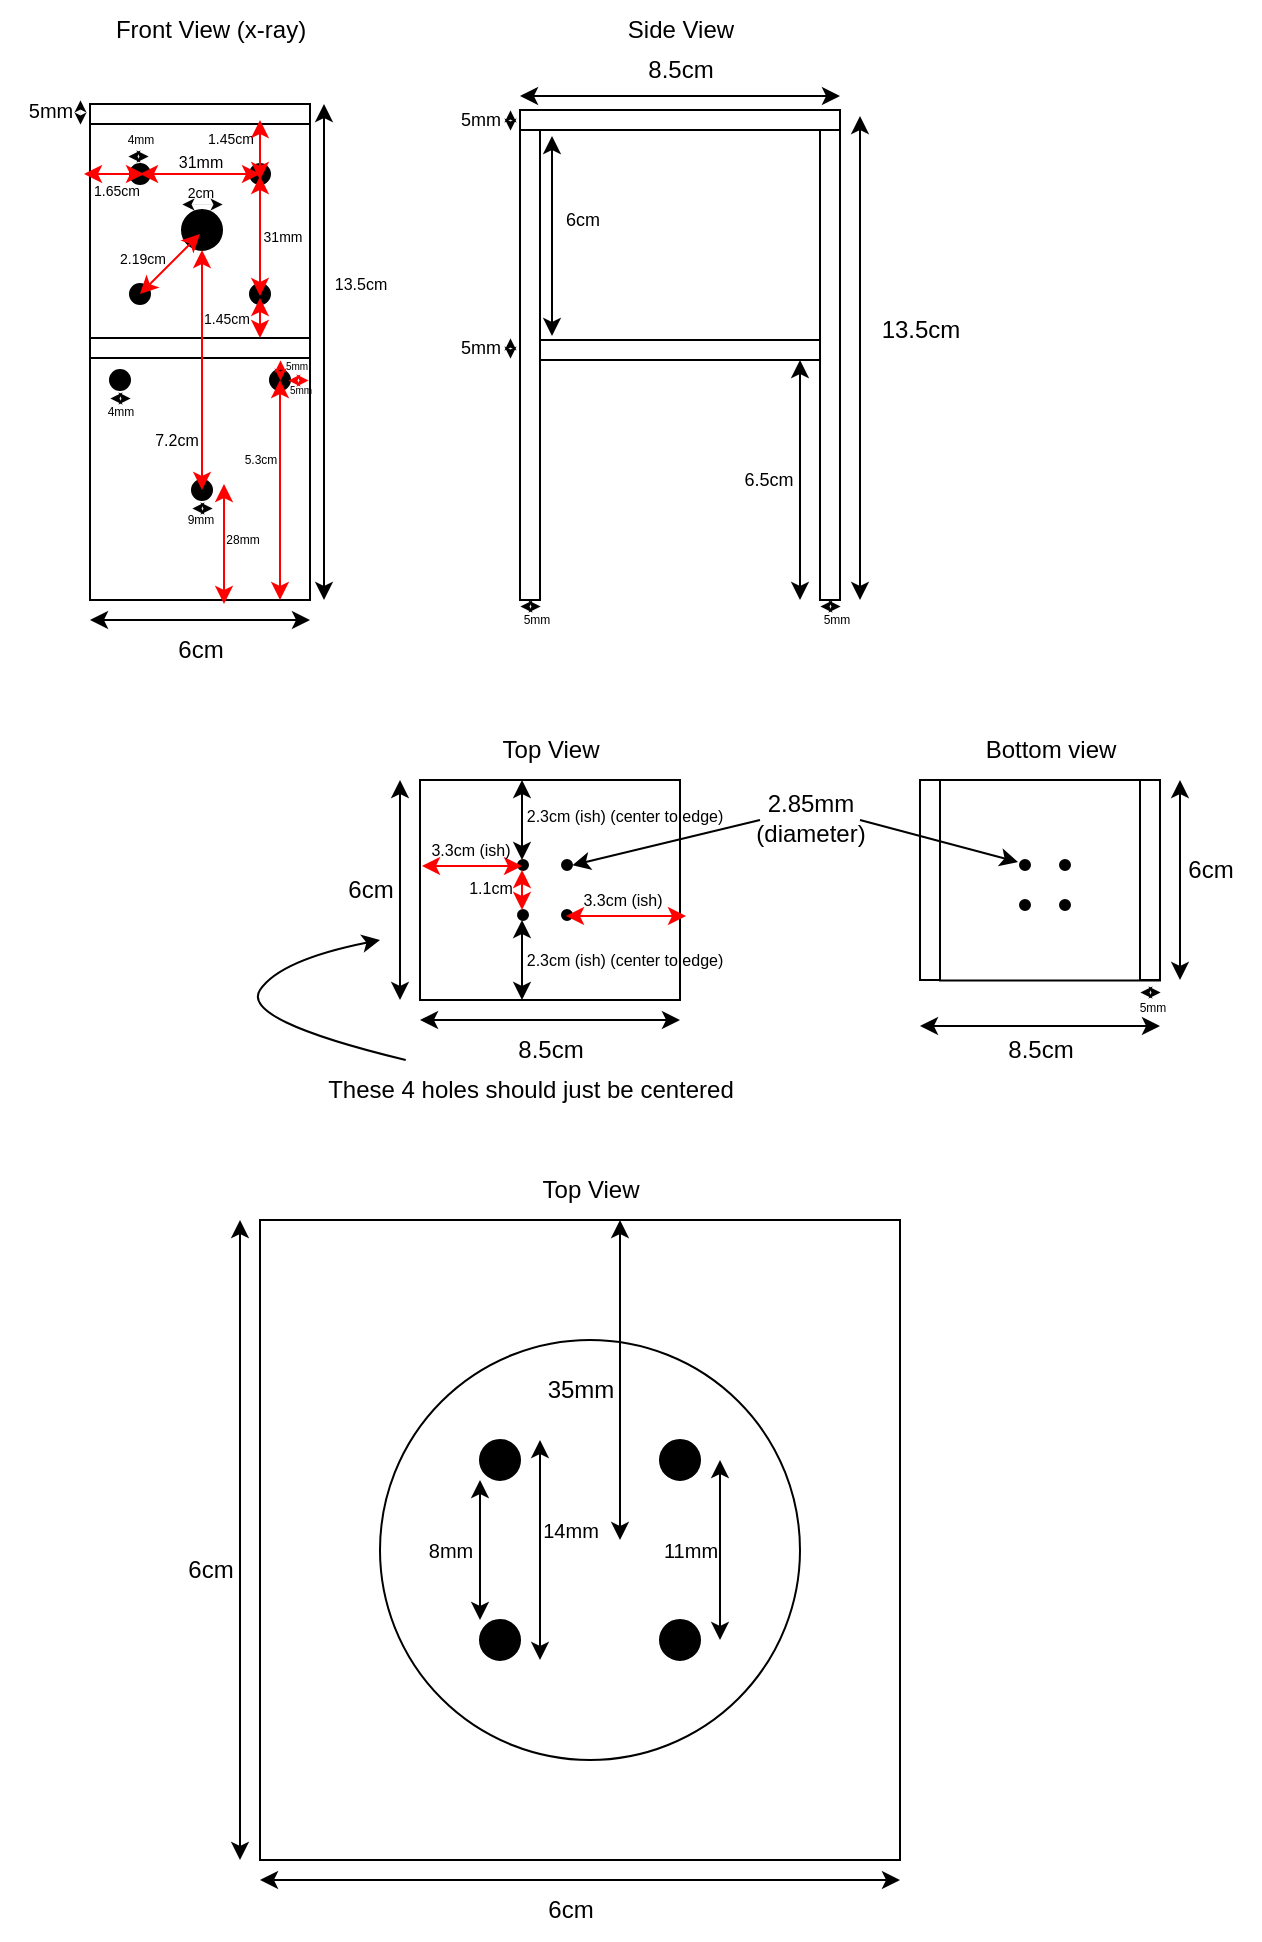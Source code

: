 <mxfile version="21.7.4" type="device">
  <diagram name="Page-1" id="BsBtJZdpCbDv1z-KSwcp">
    <mxGraphModel dx="568" dy="314" grid="1" gridSize="10" guides="0" tooltips="1" connect="0" arrows="1" fold="1" page="1" pageScale="1" pageWidth="850" pageHeight="1100" math="0" shadow="0">
      <root>
        <mxCell id="0" />
        <mxCell id="1" parent="0" />
        <mxCell id="kdKn8kybxeGl5Rz80cqv-15" value="" style="rounded=0;whiteSpace=wrap;html=1;" parent="1" vertex="1">
          <mxGeometry x="150" y="640" width="320" height="320" as="geometry" />
        </mxCell>
        <mxCell id="kdKn8kybxeGl5Rz80cqv-3" value="" style="ellipse;whiteSpace=wrap;html=1;aspect=fixed;fillColor=none;" parent="1" vertex="1">
          <mxGeometry x="210" y="700" width="210" height="210" as="geometry" />
        </mxCell>
        <mxCell id="PWxH9HgvDrEOuIeiDxhd-13" value="" style="rounded=0;whiteSpace=wrap;html=1;fillColor=none;" parent="1" vertex="1">
          <mxGeometry x="230" y="420" width="130" height="110" as="geometry" />
        </mxCell>
        <mxCell id="PWxH9HgvDrEOuIeiDxhd-4" value="" style="rounded=0;whiteSpace=wrap;html=1;" parent="1" vertex="1">
          <mxGeometry x="430" y="85" width="10" height="245" as="geometry" />
        </mxCell>
        <mxCell id="PWxH9HgvDrEOuIeiDxhd-5" value="" style="rounded=0;whiteSpace=wrap;html=1;" parent="1" vertex="1">
          <mxGeometry x="280" y="85" width="160" height="10" as="geometry" />
        </mxCell>
        <mxCell id="PWxH9HgvDrEOuIeiDxhd-9" value="" style="rounded=0;whiteSpace=wrap;html=1;rotation=0;" parent="1" vertex="1">
          <mxGeometry x="490" y="420" width="110" height="100.25" as="geometry" />
        </mxCell>
        <mxCell id="PWxH9HgvDrEOuIeiDxhd-10" value="" style="rounded=0;whiteSpace=wrap;html=1;" parent="1" vertex="1">
          <mxGeometry x="590" y="420" width="10" height="100" as="geometry" />
        </mxCell>
        <mxCell id="PWxH9HgvDrEOuIeiDxhd-12" value="5mm" style="text;html=1;align=center;verticalAlign=middle;resizable=0;points=[];autosize=1;strokeColor=none;fillColor=none;fontSize=6;" parent="1" vertex="1">
          <mxGeometry x="418" y="330" width="40" height="20" as="geometry" />
        </mxCell>
        <mxCell id="PWxH9HgvDrEOuIeiDxhd-34" value="" style="ellipse;whiteSpace=wrap;html=1;aspect=fixed;fillColor=#000000;" parent="1" vertex="1">
          <mxGeometry x="279" y="460" width="5" height="5" as="geometry" />
        </mxCell>
        <mxCell id="PWxH9HgvDrEOuIeiDxhd-35" value="" style="ellipse;whiteSpace=wrap;html=1;aspect=fixed;fillColor=#000000;" parent="1" vertex="1">
          <mxGeometry x="301" y="460" width="5" height="5" as="geometry" />
        </mxCell>
        <mxCell id="PWxH9HgvDrEOuIeiDxhd-36" value="" style="ellipse;whiteSpace=wrap;html=1;aspect=fixed;fillColor=#000000;" parent="1" vertex="1">
          <mxGeometry x="301" y="485" width="5" height="5" as="geometry" />
        </mxCell>
        <mxCell id="PWxH9HgvDrEOuIeiDxhd-37" value="" style="ellipse;whiteSpace=wrap;html=1;aspect=fixed;fillColor=#000000;" parent="1" vertex="1">
          <mxGeometry x="279" y="485" width="5" height="5" as="geometry" />
        </mxCell>
        <mxCell id="PWxH9HgvDrEOuIeiDxhd-44" value="" style="endArrow=classic;html=1;rounded=0;entryX=1.038;entryY=0.524;entryDx=0;entryDy=0;entryPerimeter=0;" parent="1" target="PWxH9HgvDrEOuIeiDxhd-35" edge="1">
          <mxGeometry width="50" height="50" relative="1" as="geometry">
            <mxPoint x="400" y="440" as="sourcePoint" />
            <mxPoint x="430" y="360" as="targetPoint" />
          </mxGeometry>
        </mxCell>
        <mxCell id="PWxH9HgvDrEOuIeiDxhd-45" value="2.85mm&lt;br&gt;(diameter)" style="text;html=1;align=center;verticalAlign=middle;resizable=0;points=[];autosize=1;strokeColor=none;fillColor=none;" parent="1" vertex="1">
          <mxGeometry x="385" y="419" width="80" height="40" as="geometry" />
        </mxCell>
        <mxCell id="PWxH9HgvDrEOuIeiDxhd-46" value="" style="endArrow=classic;startArrow=classic;html=1;rounded=0;" parent="1" edge="1">
          <mxGeometry width="50" height="50" relative="1" as="geometry">
            <mxPoint x="440" y="78" as="sourcePoint" />
            <mxPoint x="280" y="78" as="targetPoint" />
          </mxGeometry>
        </mxCell>
        <mxCell id="PWxH9HgvDrEOuIeiDxhd-47" value="8.5cm" style="text;html=1;align=center;verticalAlign=middle;resizable=0;points=[];autosize=1;strokeColor=none;fillColor=none;" parent="1" vertex="1">
          <mxGeometry x="330" y="50" width="60" height="30" as="geometry" />
        </mxCell>
        <mxCell id="PWxH9HgvDrEOuIeiDxhd-50" value="" style="endArrow=classic;startArrow=classic;html=1;rounded=0;" parent="1" edge="1">
          <mxGeometry width="50" height="50" relative="1" as="geometry">
            <mxPoint x="330" y="800" as="sourcePoint" />
            <mxPoint x="330" y="640" as="targetPoint" />
          </mxGeometry>
        </mxCell>
        <mxCell id="PWxH9HgvDrEOuIeiDxhd-54" value="" style="ellipse;whiteSpace=wrap;html=1;aspect=fixed;fillColor=#000000;" parent="1" vertex="1">
          <mxGeometry x="550" y="460" width="5" height="5" as="geometry" />
        </mxCell>
        <mxCell id="PWxH9HgvDrEOuIeiDxhd-55" value="" style="ellipse;whiteSpace=wrap;html=1;aspect=fixed;fillColor=#000000;" parent="1" vertex="1">
          <mxGeometry x="530" y="480" width="5" height="5" as="geometry" />
        </mxCell>
        <mxCell id="PWxH9HgvDrEOuIeiDxhd-56" value="" style="ellipse;whiteSpace=wrap;html=1;aspect=fixed;fillColor=#000000;" parent="1" vertex="1">
          <mxGeometry x="530" y="460" width="5" height="5" as="geometry" />
        </mxCell>
        <mxCell id="PWxH9HgvDrEOuIeiDxhd-57" value="" style="ellipse;whiteSpace=wrap;html=1;aspect=fixed;fillColor=#000000;" parent="1" vertex="1">
          <mxGeometry x="550" y="480" width="5" height="5" as="geometry" />
        </mxCell>
        <mxCell id="PWxH9HgvDrEOuIeiDxhd-59" value="Side View" style="text;html=1;align=center;verticalAlign=middle;resizable=0;points=[];autosize=1;strokeColor=none;fillColor=none;" parent="1" vertex="1">
          <mxGeometry x="320" y="30" width="80" height="30" as="geometry" />
        </mxCell>
        <mxCell id="PWxH9HgvDrEOuIeiDxhd-60" value="Top View" style="text;html=1;align=center;verticalAlign=middle;resizable=0;points=[];autosize=1;strokeColor=none;fillColor=none;" parent="1" vertex="1">
          <mxGeometry x="260" y="390" width="70" height="30" as="geometry" />
        </mxCell>
        <mxCell id="PWxH9HgvDrEOuIeiDxhd-61" value="Bottom view" style="text;html=1;align=center;verticalAlign=middle;resizable=0;points=[];autosize=1;strokeColor=none;fillColor=none;" parent="1" vertex="1">
          <mxGeometry x="500" y="390" width="90" height="30" as="geometry" />
        </mxCell>
        <mxCell id="k1mLw7IAGcoa_0EAjVNv-1" value="" style="endArrow=classic;startArrow=classic;html=1;rounded=0;" parent="1" edge="1">
          <mxGeometry width="50" height="50" relative="1" as="geometry">
            <mxPoint x="360" y="540" as="sourcePoint" />
            <mxPoint x="230" y="540" as="targetPoint" />
          </mxGeometry>
        </mxCell>
        <mxCell id="k1mLw7IAGcoa_0EAjVNv-2" value="8.5cm" style="text;html=1;align=center;verticalAlign=middle;resizable=0;points=[];autosize=1;strokeColor=none;fillColor=none;" parent="1" vertex="1">
          <mxGeometry x="265" y="540" width="60" height="30" as="geometry" />
        </mxCell>
        <mxCell id="k1mLw7IAGcoa_0EAjVNv-3" value="" style="endArrow=classic;startArrow=classic;html=1;rounded=0;" parent="1" edge="1">
          <mxGeometry width="50" height="50" relative="1" as="geometry">
            <mxPoint x="220" y="530" as="sourcePoint" />
            <mxPoint x="220" y="420" as="targetPoint" />
          </mxGeometry>
        </mxCell>
        <mxCell id="k1mLw7IAGcoa_0EAjVNv-4" value="6cm" style="text;html=1;align=center;verticalAlign=middle;resizable=0;points=[];autosize=1;strokeColor=none;fillColor=none;" parent="1" vertex="1">
          <mxGeometry x="180" y="460" width="50" height="30" as="geometry" />
        </mxCell>
        <mxCell id="k1mLw7IAGcoa_0EAjVNv-6" value="" style="endArrow=classic;startArrow=classic;html=1;rounded=0;" parent="1" edge="1">
          <mxGeometry width="50" height="50" relative="1" as="geometry">
            <mxPoint x="450" y="330" as="sourcePoint" />
            <mxPoint x="450" y="88" as="targetPoint" />
          </mxGeometry>
        </mxCell>
        <mxCell id="k1mLw7IAGcoa_0EAjVNv-7" value="13.5cm" style="text;html=1;align=center;verticalAlign=middle;resizable=0;points=[];autosize=1;strokeColor=none;fillColor=none;" parent="1" vertex="1">
          <mxGeometry x="450" y="180" width="60" height="30" as="geometry" />
        </mxCell>
        <mxCell id="k1mLw7IAGcoa_0EAjVNv-8" value="" style="endArrow=classic;startArrow=classic;html=1;rounded=0;" parent="1" edge="1">
          <mxGeometry width="50" height="50" relative="1" as="geometry">
            <mxPoint x="600" y="543" as="sourcePoint" />
            <mxPoint x="480" y="543" as="targetPoint" />
          </mxGeometry>
        </mxCell>
        <mxCell id="k1mLw7IAGcoa_0EAjVNv-9" value="8.5cm" style="text;html=1;align=center;verticalAlign=middle;resizable=0;points=[];autosize=1;strokeColor=none;fillColor=none;" parent="1" vertex="1">
          <mxGeometry x="510" y="540" width="60" height="30" as="geometry" />
        </mxCell>
        <mxCell id="k1mLw7IAGcoa_0EAjVNv-10" value="5mm" style="text;html=1;align=center;verticalAlign=middle;resizable=0;points=[];autosize=1;strokeColor=none;fillColor=none;fontSize=6;" parent="1" vertex="1">
          <mxGeometry x="576" y="524" width="40" height="20" as="geometry" />
        </mxCell>
        <mxCell id="k1mLw7IAGcoa_0EAjVNv-11" value="" style="endArrow=classic;startArrow=classic;html=1;rounded=0;strokeWidth=0;" parent="1" edge="1">
          <mxGeometry width="50" height="50" relative="1" as="geometry">
            <mxPoint x="590" y="526" as="sourcePoint" />
            <mxPoint x="600" y="526" as="targetPoint" />
          </mxGeometry>
        </mxCell>
        <mxCell id="k1mLw7IAGcoa_0EAjVNv-12" value="" style="endArrow=classic;startArrow=classic;html=1;rounded=0;" parent="1" edge="1">
          <mxGeometry width="50" height="50" relative="1" as="geometry">
            <mxPoint x="610" y="520" as="sourcePoint" />
            <mxPoint x="610" y="420" as="targetPoint" />
          </mxGeometry>
        </mxCell>
        <mxCell id="k1mLw7IAGcoa_0EAjVNv-13" value="6cm" style="text;html=1;align=center;verticalAlign=middle;resizable=0;points=[];autosize=1;strokeColor=none;fillColor=none;" parent="1" vertex="1">
          <mxGeometry x="600" y="450" width="50" height="30" as="geometry" />
        </mxCell>
        <mxCell id="kdKn8kybxeGl5Rz80cqv-1" value="" style="endArrow=classic;startArrow=classic;html=1;rounded=0;strokeWidth=1;strokeColor=#FF0000;" parent="1" edge="1">
          <mxGeometry width="50" height="50" relative="1" as="geometry">
            <mxPoint x="281" y="485" as="sourcePoint" />
            <mxPoint x="281" y="465" as="targetPoint" />
          </mxGeometry>
        </mxCell>
        <mxCell id="kdKn8kybxeGl5Rz80cqv-2" value="14mm" style="text;html=1;align=center;verticalAlign=middle;resizable=0;points=[];autosize=1;strokeColor=none;fillColor=none;fontSize=10;" parent="1" vertex="1">
          <mxGeometry x="280" y="780" width="50" height="30" as="geometry" />
        </mxCell>
        <mxCell id="kdKn8kybxeGl5Rz80cqv-4" value="" style="ellipse;whiteSpace=wrap;html=1;aspect=fixed;fillColor=#000000;" parent="1" vertex="1">
          <mxGeometry x="260" y="750" width="20" height="20" as="geometry" />
        </mxCell>
        <mxCell id="kdKn8kybxeGl5Rz80cqv-5" value="" style="ellipse;whiteSpace=wrap;html=1;aspect=fixed;fillColor=#000000;" parent="1" vertex="1">
          <mxGeometry x="350" y="750" width="20" height="20" as="geometry" />
        </mxCell>
        <mxCell id="kdKn8kybxeGl5Rz80cqv-6" value="" style="ellipse;whiteSpace=wrap;html=1;aspect=fixed;fillColor=#000000;" parent="1" vertex="1">
          <mxGeometry x="260" y="840" width="20" height="20" as="geometry" />
        </mxCell>
        <mxCell id="kdKn8kybxeGl5Rz80cqv-7" value="" style="ellipse;whiteSpace=wrap;html=1;aspect=fixed;fillColor=#000000;" parent="1" vertex="1">
          <mxGeometry x="350" y="840" width="20" height="20" as="geometry" />
        </mxCell>
        <mxCell id="kdKn8kybxeGl5Rz80cqv-8" value="" style="endArrow=classic;startArrow=classic;html=1;rounded=0;" parent="1" edge="1">
          <mxGeometry width="50" height="50" relative="1" as="geometry">
            <mxPoint x="290" y="860" as="sourcePoint" />
            <mxPoint x="290" y="750" as="targetPoint" />
          </mxGeometry>
        </mxCell>
        <mxCell id="kdKn8kybxeGl5Rz80cqv-9" value="" style="endArrow=classic;startArrow=classic;html=1;rounded=0;" parent="1" edge="1">
          <mxGeometry width="50" height="50" relative="1" as="geometry">
            <mxPoint x="260" y="840" as="sourcePoint" />
            <mxPoint x="260" y="770" as="targetPoint" />
          </mxGeometry>
        </mxCell>
        <mxCell id="kdKn8kybxeGl5Rz80cqv-10" value="8mm" style="text;html=1;align=center;verticalAlign=middle;resizable=0;points=[];autosize=1;strokeColor=none;fillColor=none;fontSize=10;" parent="1" vertex="1">
          <mxGeometry x="220" y="790" width="50" height="30" as="geometry" />
        </mxCell>
        <mxCell id="kdKn8kybxeGl5Rz80cqv-11" value="" style="endArrow=classic;startArrow=classic;html=1;rounded=0;" parent="1" edge="1">
          <mxGeometry width="50" height="50" relative="1" as="geometry">
            <mxPoint x="380" y="850" as="sourcePoint" />
            <mxPoint x="380" y="760" as="targetPoint" />
          </mxGeometry>
        </mxCell>
        <mxCell id="kdKn8kybxeGl5Rz80cqv-12" value="11mm" style="text;html=1;align=center;verticalAlign=middle;resizable=0;points=[];autosize=1;strokeColor=none;fillColor=none;fontSize=10;" parent="1" vertex="1">
          <mxGeometry x="340" y="790" width="50" height="30" as="geometry" />
        </mxCell>
        <mxCell id="kdKn8kybxeGl5Rz80cqv-13" value="35mm" style="text;html=1;align=center;verticalAlign=middle;resizable=0;points=[];autosize=1;strokeColor=none;fillColor=none;" parent="1" vertex="1">
          <mxGeometry x="280" y="710" width="60" height="30" as="geometry" />
        </mxCell>
        <mxCell id="kdKn8kybxeGl5Rz80cqv-22" value="Top View" style="text;html=1;align=center;verticalAlign=middle;resizable=0;points=[];autosize=1;strokeColor=none;fillColor=none;" parent="1" vertex="1">
          <mxGeometry x="280" y="610" width="70" height="30" as="geometry" />
        </mxCell>
        <mxCell id="kdKn8kybxeGl5Rz80cqv-23" value="" style="endArrow=classic;startArrow=classic;html=1;rounded=0;" parent="1" edge="1">
          <mxGeometry width="50" height="50" relative="1" as="geometry">
            <mxPoint x="470" y="970" as="sourcePoint" />
            <mxPoint x="150" y="970" as="targetPoint" />
          </mxGeometry>
        </mxCell>
        <mxCell id="kdKn8kybxeGl5Rz80cqv-24" value="6cm" style="text;html=1;align=center;verticalAlign=middle;resizable=0;points=[];autosize=1;strokeColor=none;fillColor=none;" parent="1" vertex="1">
          <mxGeometry x="280" y="970" width="50" height="30" as="geometry" />
        </mxCell>
        <mxCell id="kdKn8kybxeGl5Rz80cqv-25" value="" style="endArrow=classic;startArrow=classic;html=1;rounded=0;" parent="1" edge="1">
          <mxGeometry width="50" height="50" relative="1" as="geometry">
            <mxPoint x="140" y="960" as="sourcePoint" />
            <mxPoint x="140" y="640" as="targetPoint" />
          </mxGeometry>
        </mxCell>
        <mxCell id="kdKn8kybxeGl5Rz80cqv-26" value="6cm" style="text;html=1;align=center;verticalAlign=middle;resizable=0;points=[];autosize=1;strokeColor=none;fillColor=none;" parent="1" vertex="1">
          <mxGeometry x="100" y="800" width="50" height="30" as="geometry" />
        </mxCell>
        <mxCell id="33aO2TNAjWirLoOw_Xwe-1" value="" style="rounded=0;whiteSpace=wrap;html=1;" parent="1" vertex="1">
          <mxGeometry x="65" y="82" width="110" height="248" as="geometry" />
        </mxCell>
        <mxCell id="33aO2TNAjWirLoOw_Xwe-2" value="" style="rounded=0;whiteSpace=wrap;html=1;" parent="1" vertex="1">
          <mxGeometry x="65" y="82" width="110" height="10" as="geometry" />
        </mxCell>
        <mxCell id="33aO2TNAjWirLoOw_Xwe-3" value="" style="ellipse;whiteSpace=wrap;html=1;aspect=fixed;fillColor=#000000;" parent="1" vertex="1">
          <mxGeometry x="85" y="112" width="10" height="10" as="geometry" />
        </mxCell>
        <mxCell id="33aO2TNAjWirLoOw_Xwe-4" value="" style="endArrow=classic;startArrow=classic;html=1;rounded=0;strokeColor=#000000;" parent="1" edge="1">
          <mxGeometry width="50" height="50" relative="1" as="geometry">
            <mxPoint x="182" y="330" as="sourcePoint" />
            <mxPoint x="182" y="82" as="targetPoint" />
          </mxGeometry>
        </mxCell>
        <mxCell id="33aO2TNAjWirLoOw_Xwe-6" value="" style="ellipse;whiteSpace=wrap;html=1;aspect=fixed;fillColor=#000000;" parent="1" vertex="1">
          <mxGeometry x="145" y="112" width="10" height="10" as="geometry" />
        </mxCell>
        <mxCell id="33aO2TNAjWirLoOw_Xwe-7" value="" style="ellipse;whiteSpace=wrap;html=1;aspect=fixed;fillColor=#000000;" parent="1" vertex="1">
          <mxGeometry x="145" y="172" width="10" height="10" as="geometry" />
        </mxCell>
        <mxCell id="33aO2TNAjWirLoOw_Xwe-12" value="4mm" style="text;html=1;align=center;verticalAlign=middle;resizable=0;points=[];autosize=1;strokeColor=none;fillColor=none;fontSize=6;" parent="1" vertex="1">
          <mxGeometry x="70" y="90" width="40" height="20" as="geometry" />
        </mxCell>
        <mxCell id="33aO2TNAjWirLoOw_Xwe-8" value="" style="ellipse;whiteSpace=wrap;html=1;aspect=fixed;fillColor=#000000;" parent="1" vertex="1">
          <mxGeometry x="85" y="172" width="10" height="10" as="geometry" />
        </mxCell>
        <mxCell id="33aO2TNAjWirLoOw_Xwe-9" value="" style="endArrow=classic;startArrow=classic;html=1;rounded=0;strokeColor=#FF0000;" parent="1" edge="1">
          <mxGeometry width="50" height="50" relative="1" as="geometry">
            <mxPoint x="150" y="178" as="sourcePoint" />
            <mxPoint x="150" y="118" as="targetPoint" />
          </mxGeometry>
        </mxCell>
        <mxCell id="33aO2TNAjWirLoOw_Xwe-10" value="&lt;font style=&quot;font-size: 7px;&quot;&gt;31mm&lt;/font&gt;" style="text;html=1;align=center;verticalAlign=middle;resizable=0;points=[];autosize=1;strokeColor=none;fillColor=none;fontSize=10;" parent="1" vertex="1">
          <mxGeometry x="141" y="132" width="40" height="30" as="geometry" />
        </mxCell>
        <mxCell id="33aO2TNAjWirLoOw_Xwe-11" value="" style="endArrow=classic;startArrow=classic;html=1;rounded=0;strokeWidth=0;" parent="1" edge="1">
          <mxGeometry width="50" height="50" relative="1" as="geometry">
            <mxPoint x="84" y="108" as="sourcePoint" />
            <mxPoint x="94" y="108" as="targetPoint" />
          </mxGeometry>
        </mxCell>
        <mxCell id="33aO2TNAjWirLoOw_Xwe-13" value="" style="endArrow=classic;startArrow=classic;html=1;rounded=0;strokeColor=#FF0000;" parent="1" edge="1">
          <mxGeometry width="50" height="50" relative="1" as="geometry">
            <mxPoint x="62" y="117" as="sourcePoint" />
            <mxPoint x="92" y="117" as="targetPoint" />
          </mxGeometry>
        </mxCell>
        <mxCell id="33aO2TNAjWirLoOw_Xwe-14" value="1.65cm" style="text;html=1;align=center;verticalAlign=middle;resizable=0;points=[];autosize=1;strokeColor=none;fillColor=none;fontSize=7;" parent="1" vertex="1">
          <mxGeometry x="53" y="116" width="50" height="20" as="geometry" />
        </mxCell>
        <mxCell id="33aO2TNAjWirLoOw_Xwe-15" value="" style="endArrow=classic;startArrow=classic;html=1;rounded=0;" parent="1" edge="1">
          <mxGeometry width="50" height="50" relative="1" as="geometry">
            <mxPoint x="175" y="340" as="sourcePoint" />
            <mxPoint x="65" y="340" as="targetPoint" />
          </mxGeometry>
        </mxCell>
        <mxCell id="33aO2TNAjWirLoOw_Xwe-16" value="6cm" style="text;html=1;align=center;verticalAlign=middle;resizable=0;points=[];autosize=1;strokeColor=none;fillColor=none;" parent="1" vertex="1">
          <mxGeometry x="95" y="340" width="50" height="30" as="geometry" />
        </mxCell>
        <mxCell id="33aO2TNAjWirLoOw_Xwe-17" value="Front View (x-ray)" style="text;html=1;align=center;verticalAlign=middle;resizable=0;points=[];autosize=1;strokeColor=none;fillColor=none;" parent="1" vertex="1">
          <mxGeometry x="65" y="30" width="120" height="30" as="geometry" />
        </mxCell>
        <mxCell id="33aO2TNAjWirLoOw_Xwe-18" value="" style="ellipse;whiteSpace=wrap;html=1;aspect=fixed;fillColor=#000000;" parent="1" vertex="1">
          <mxGeometry x="111" y="135" width="20" height="20" as="geometry" />
        </mxCell>
        <mxCell id="33aO2TNAjWirLoOw_Xwe-19" value="2cm" style="text;html=1;align=center;verticalAlign=middle;resizable=0;points=[];autosize=1;strokeColor=none;fillColor=none;fontSize=7;" parent="1" vertex="1">
          <mxGeometry x="100" y="117" width="40" height="20" as="geometry" />
        </mxCell>
        <mxCell id="33aO2TNAjWirLoOw_Xwe-20" value="" style="endArrow=classic;startArrow=classic;html=1;rounded=0;strokeWidth=0;" parent="1" edge="1">
          <mxGeometry width="50" height="50" relative="1" as="geometry">
            <mxPoint x="111" y="132" as="sourcePoint" />
            <mxPoint x="131" y="132" as="targetPoint" />
          </mxGeometry>
        </mxCell>
        <mxCell id="33aO2TNAjWirLoOw_Xwe-22" value="2.19cm" style="text;html=1;align=center;verticalAlign=middle;resizable=0;points=[];autosize=1;strokeColor=none;fillColor=none;fontSize=7;" parent="1" vertex="1">
          <mxGeometry x="66" y="150" width="50" height="20" as="geometry" />
        </mxCell>
        <mxCell id="33aO2TNAjWirLoOw_Xwe-21" value="" style="endArrow=classic;startArrow=classic;html=1;rounded=0;strokeColor=#FF0000;" parent="1" edge="1">
          <mxGeometry width="50" height="50" relative="1" as="geometry">
            <mxPoint x="90" y="177" as="sourcePoint" />
            <mxPoint x="120" y="147" as="targetPoint" />
          </mxGeometry>
        </mxCell>
        <mxCell id="33aO2TNAjWirLoOw_Xwe-23" value="" style="endArrow=classic;startArrow=classic;html=1;rounded=0;strokeWidth=0;" parent="1" edge="1">
          <mxGeometry width="50" height="50" relative="1" as="geometry">
            <mxPoint x="60" y="80" as="sourcePoint" />
            <mxPoint x="60" y="92" as="targetPoint" />
          </mxGeometry>
        </mxCell>
        <mxCell id="33aO2TNAjWirLoOw_Xwe-30" value="&lt;span style=&quot;font-size: 7px; font-weight: normal;&quot;&gt;1.45cm&lt;/span&gt;" style="text;html=1;align=center;verticalAlign=middle;resizable=0;points=[];autosize=1;strokeColor=none;fillColor=none;fontSize=7;fontStyle=1;fontColor=#000000;" parent="1" vertex="1">
          <mxGeometry x="110" y="90" width="50" height="20" as="geometry" />
        </mxCell>
        <mxCell id="33aO2TNAjWirLoOw_Xwe-24" value="&lt;font style=&quot;font-size: 10px;&quot;&gt;5mm&lt;/font&gt;" style="text;html=1;align=center;verticalAlign=middle;resizable=0;points=[];autosize=1;strokeColor=none;fillColor=none;" parent="1" vertex="1">
          <mxGeometry x="20" y="70" width="50" height="30" as="geometry" />
        </mxCell>
        <mxCell id="33aO2TNAjWirLoOw_Xwe-25" value="" style="endArrow=classic;startArrow=classic;html=1;rounded=0;strokeColor=#ff0000;" parent="1" edge="1">
          <mxGeometry width="50" height="50" relative="1" as="geometry">
            <mxPoint x="150" y="117" as="sourcePoint" />
            <mxPoint x="90" y="117" as="targetPoint" />
          </mxGeometry>
        </mxCell>
        <mxCell id="33aO2TNAjWirLoOw_Xwe-26" value="&lt;font style=&quot;font-size: 8px;&quot;&gt;31mm&lt;/font&gt;" style="text;html=1;align=center;verticalAlign=middle;resizable=0;points=[];autosize=1;strokeColor=none;fillColor=none;fontSize=10;" parent="1" vertex="1">
          <mxGeometry x="95" y="95" width="50" height="30" as="geometry" />
        </mxCell>
        <mxCell id="33aO2TNAjWirLoOw_Xwe-29" value="" style="endArrow=classic;startArrow=classic;html=1;rounded=0;strokeColor=#FF0000;" parent="1" edge="1">
          <mxGeometry width="50" height="50" relative="1" as="geometry">
            <mxPoint x="150" y="120" as="sourcePoint" />
            <mxPoint x="150" y="90" as="targetPoint" />
          </mxGeometry>
        </mxCell>
        <mxCell id="33aO2TNAjWirLoOw_Xwe-31" value="" style="ellipse;whiteSpace=wrap;html=1;aspect=fixed;fillColor=#000000;" parent="1" vertex="1">
          <mxGeometry x="116" y="270" width="10" height="10" as="geometry" />
        </mxCell>
        <mxCell id="33aO2TNAjWirLoOw_Xwe-38" value="9mm" style="text;html=1;align=center;verticalAlign=middle;resizable=0;points=[];autosize=1;strokeColor=none;fillColor=none;fontSize=6;fontColor=#000000;" parent="1" vertex="1">
          <mxGeometry x="100" y="280" width="40" height="20" as="geometry" />
        </mxCell>
        <mxCell id="33aO2TNAjWirLoOw_Xwe-33" value="&lt;font style=&quot;font-size: 8px;&quot;&gt;7.2cm&lt;/font&gt;" style="text;html=1;align=center;verticalAlign=middle;resizable=0;points=[];autosize=1;strokeColor=none;fillColor=none;fontSize=8;fontColor=#000000;" parent="1" vertex="1">
          <mxGeometry x="83" y="240" width="50" height="20" as="geometry" />
        </mxCell>
        <mxCell id="33aO2TNAjWirLoOw_Xwe-36" value="" style="endArrow=classic;startArrow=classic;html=1;rounded=0;strokeWidth=0;strokeColor=#000000;" parent="1" edge="1">
          <mxGeometry width="50" height="50" relative="1" as="geometry">
            <mxPoint x="116" y="284" as="sourcePoint" />
            <mxPoint x="126" y="284" as="targetPoint" />
          </mxGeometry>
        </mxCell>
        <mxCell id="33aO2TNAjWirLoOw_Xwe-39" value="" style="endArrow=classic;startArrow=classic;html=1;rounded=0;fontColor=#FF0000;strokeColor=#FF0000;" parent="1" edge="1">
          <mxGeometry width="50" height="50" relative="1" as="geometry">
            <mxPoint x="132" y="332" as="sourcePoint" />
            <mxPoint x="132" y="272" as="targetPoint" />
          </mxGeometry>
        </mxCell>
        <mxCell id="33aO2TNAjWirLoOw_Xwe-41" value="13.5cm" style="text;html=1;align=center;verticalAlign=middle;resizable=0;points=[];autosize=1;strokeColor=none;fillColor=none;fontSize=8;fontColor=#000000;" parent="1" vertex="1">
          <mxGeometry x="175" y="162" width="50" height="20" as="geometry" />
        </mxCell>
        <mxCell id="33aO2TNAjWirLoOw_Xwe-42" value="" style="endArrow=classic;startArrow=classic;html=1;rounded=0;strokeWidth=0;" parent="1" edge="1">
          <mxGeometry width="50" height="50" relative="1" as="geometry">
            <mxPoint x="430" y="333" as="sourcePoint" />
            <mxPoint x="440" y="333" as="targetPoint" />
          </mxGeometry>
        </mxCell>
        <mxCell id="33aO2TNAjWirLoOw_Xwe-44" value="5mm" style="text;html=1;align=center;verticalAlign=middle;resizable=0;points=[];autosize=1;strokeColor=none;fillColor=none;fontSize=9;" parent="1" vertex="1">
          <mxGeometry x="240" y="80" width="40" height="20" as="geometry" />
        </mxCell>
        <mxCell id="33aO2TNAjWirLoOw_Xwe-45" value="" style="endArrow=classic;startArrow=classic;html=1;rounded=0;strokeWidth=0;" parent="1" edge="1">
          <mxGeometry width="50" height="50" relative="1" as="geometry">
            <mxPoint x="275" y="85" as="sourcePoint" />
            <mxPoint x="275" y="95" as="targetPoint" />
          </mxGeometry>
        </mxCell>
        <mxCell id="zkEsj8cqpVbnqTSa8mRh-2" value="&lt;font style=&quot;font-size: 8px;&quot;&gt;1.1cm&lt;/font&gt;" style="text;html=1;align=center;verticalAlign=middle;resizable=0;points=[];autosize=1;strokeColor=none;fillColor=none;fontSize=8;" parent="1" vertex="1">
          <mxGeometry x="240" y="464" width="50" height="20" as="geometry" />
        </mxCell>
        <mxCell id="zkEsj8cqpVbnqTSa8mRh-28" value="" style="ellipse;whiteSpace=wrap;html=1;aspect=fixed;fillColor=#000000;" parent="1" vertex="1">
          <mxGeometry x="75" y="215" width="10" height="10" as="geometry" />
        </mxCell>
        <mxCell id="zkEsj8cqpVbnqTSa8mRh-30" value="" style="ellipse;whiteSpace=wrap;html=1;aspect=fixed;fillColor=#000000;" parent="1" vertex="1">
          <mxGeometry x="155" y="215" width="10" height="10" as="geometry" />
        </mxCell>
        <mxCell id="CTtEb93CEVFN5f37nLq_-1" value="" style="rounded=0;whiteSpace=wrap;html=1;" parent="1" vertex="1">
          <mxGeometry x="280" y="95" width="10" height="235" as="geometry" />
        </mxCell>
        <mxCell id="CTtEb93CEVFN5f37nLq_-2" value="5mm" style="text;html=1;align=center;verticalAlign=middle;resizable=0;points=[];autosize=1;strokeColor=none;fillColor=none;fontSize=6;" parent="1" vertex="1">
          <mxGeometry x="268" y="330" width="40" height="20" as="geometry" />
        </mxCell>
        <mxCell id="CTtEb93CEVFN5f37nLq_-3" value="" style="endArrow=classic;startArrow=classic;html=1;rounded=0;strokeWidth=0;" parent="1" edge="1">
          <mxGeometry width="50" height="50" relative="1" as="geometry">
            <mxPoint x="280" y="333" as="sourcePoint" />
            <mxPoint x="290" y="333" as="targetPoint" />
          </mxGeometry>
        </mxCell>
        <mxCell id="CTtEb93CEVFN5f37nLq_-4" value="" style="rounded=0;whiteSpace=wrap;html=1;" parent="1" vertex="1">
          <mxGeometry x="290" y="200" width="140" height="10" as="geometry" />
        </mxCell>
        <mxCell id="CTtEb93CEVFN5f37nLq_-5" value="" style="endArrow=classic;startArrow=classic;html=1;rounded=0;" parent="1" edge="1">
          <mxGeometry width="50" height="50" relative="1" as="geometry">
            <mxPoint x="296" y="198" as="sourcePoint" />
            <mxPoint x="296" y="98" as="targetPoint" />
          </mxGeometry>
        </mxCell>
        <mxCell id="CTtEb93CEVFN5f37nLq_-6" value="6cm" style="text;html=1;align=center;verticalAlign=middle;resizable=0;points=[];autosize=1;strokeColor=none;fillColor=none;fontSize=9;" parent="1" vertex="1">
          <mxGeometry x="291" y="130" width="40" height="20" as="geometry" />
        </mxCell>
        <mxCell id="CTtEb93CEVFN5f37nLq_-7" value="" style="rounded=0;whiteSpace=wrap;html=1;" parent="1" vertex="1">
          <mxGeometry x="480" y="420" width="10" height="100" as="geometry" />
        </mxCell>
        <mxCell id="PWxH9HgvDrEOuIeiDxhd-62" value="" style="endArrow=classic;html=1;rounded=0;entryX=-0.2;entryY=0.2;entryDx=0;entryDy=0;entryPerimeter=0;" parent="1" target="PWxH9HgvDrEOuIeiDxhd-56" edge="1">
          <mxGeometry width="50" height="50" relative="1" as="geometry">
            <mxPoint x="450" y="440" as="sourcePoint" />
            <mxPoint x="380" y="340" as="targetPoint" />
          </mxGeometry>
        </mxCell>
        <mxCell id="CTtEb93CEVFN5f37nLq_-8" value="" style="endArrow=classic;startArrow=classic;html=1;rounded=0;strokeWidth=1;" parent="1" edge="1">
          <mxGeometry width="50" height="50" relative="1" as="geometry">
            <mxPoint x="281" y="460" as="sourcePoint" />
            <mxPoint x="281" y="420" as="targetPoint" />
          </mxGeometry>
        </mxCell>
        <mxCell id="CTtEb93CEVFN5f37nLq_-11" value="" style="endArrow=classic;startArrow=classic;html=1;rounded=0;strokeWidth=1;" parent="1" edge="1">
          <mxGeometry width="50" height="50" relative="1" as="geometry">
            <mxPoint x="281" y="530" as="sourcePoint" />
            <mxPoint x="281" y="490" as="targetPoint" />
          </mxGeometry>
        </mxCell>
        <mxCell id="CTtEb93CEVFN5f37nLq_-13" value="&lt;font style=&quot;font-size: 8px;&quot;&gt;2.3cm (ish) (center to edge)&lt;/font&gt;" style="text;html=1;align=center;verticalAlign=middle;resizable=0;points=[];autosize=1;strokeColor=none;fillColor=none;fontSize=8;" parent="1" vertex="1">
          <mxGeometry x="272" y="428" width="120" height="20" as="geometry" />
        </mxCell>
        <mxCell id="CTtEb93CEVFN5f37nLq_-14" value="" style="endArrow=classic;startArrow=classic;html=1;rounded=0;strokeWidth=1;strokeColor=#FF0000;" parent="1" edge="1">
          <mxGeometry width="50" height="50" relative="1" as="geometry">
            <mxPoint x="281" y="463" as="sourcePoint" />
            <mxPoint x="231" y="463" as="targetPoint" />
          </mxGeometry>
        </mxCell>
        <mxCell id="CTtEb93CEVFN5f37nLq_-15" value="&lt;font style=&quot;font-size: 8px;&quot;&gt;2.3cm (ish) (center to edge)&lt;/font&gt;" style="text;html=1;align=center;verticalAlign=middle;resizable=0;points=[];autosize=1;strokeColor=none;fillColor=none;fontSize=8;" parent="1" vertex="1">
          <mxGeometry x="272" y="500" width="120" height="20" as="geometry" />
        </mxCell>
        <mxCell id="CTtEb93CEVFN5f37nLq_-16" value="&lt;font style=&quot;font-size: 8px;&quot;&gt;3.3cm (ish)&lt;/font&gt;" style="text;html=1;align=center;verticalAlign=middle;resizable=0;points=[];autosize=1;strokeColor=none;fillColor=none;fontSize=8;" parent="1" vertex="1">
          <mxGeometry x="225" y="445" width="60" height="20" as="geometry" />
        </mxCell>
        <mxCell id="CTtEb93CEVFN5f37nLq_-17" value="" style="endArrow=classic;startArrow=classic;html=1;rounded=0;strokeWidth=1;strokeColor=#FF0000;" parent="1" edge="1">
          <mxGeometry width="50" height="50" relative="1" as="geometry">
            <mxPoint x="363" y="488" as="sourcePoint" />
            <mxPoint x="303" y="488" as="targetPoint" />
          </mxGeometry>
        </mxCell>
        <mxCell id="CTtEb93CEVFN5f37nLq_-18" value="&lt;font style=&quot;font-size: 8px;&quot;&gt;3.3cm (ish)&lt;/font&gt;" style="text;html=1;align=center;verticalAlign=middle;resizable=0;points=[];autosize=1;strokeColor=none;fillColor=none;fontSize=8;" parent="1" vertex="1">
          <mxGeometry x="301" y="470" width="60" height="20" as="geometry" />
        </mxCell>
        <mxCell id="CTtEb93CEVFN5f37nLq_-19" value="These 4 holes should just be centered" style="text;html=1;align=center;verticalAlign=middle;resizable=0;points=[];autosize=1;strokeColor=none;fillColor=none;" parent="1" vertex="1">
          <mxGeometry x="170" y="560" width="230" height="30" as="geometry" />
        </mxCell>
        <mxCell id="CTtEb93CEVFN5f37nLq_-20" value="" style="curved=1;endArrow=classic;html=1;rounded=0;" parent="1" source="CTtEb93CEVFN5f37nLq_-19" edge="1">
          <mxGeometry width="50" height="50" relative="1" as="geometry">
            <mxPoint x="123.11" y="566.67" as="sourcePoint" />
            <mxPoint x="210" y="500" as="targetPoint" />
            <Array as="points">
              <mxPoint x="140" y="540" />
              <mxPoint x="160" y="510" />
            </Array>
          </mxGeometry>
        </mxCell>
        <mxCell id="xfxmJsIIRR2SlsZjl5RN-1" value="" style="endArrow=classic;startArrow=classic;html=1;rounded=0;strokeColor=#FF0000;" parent="1" edge="1">
          <mxGeometry width="50" height="50" relative="1" as="geometry">
            <mxPoint x="160" y="330" as="sourcePoint" />
            <mxPoint x="160" y="220" as="targetPoint" />
          </mxGeometry>
        </mxCell>
        <mxCell id="xfxmJsIIRR2SlsZjl5RN-2" value="5mm" style="text;html=1;align=center;verticalAlign=middle;resizable=0;points=[];autosize=1;strokeColor=none;fillColor=none;fontSize=9;" parent="1" vertex="1">
          <mxGeometry x="240" y="194" width="40" height="20" as="geometry" />
        </mxCell>
        <mxCell id="xfxmJsIIRR2SlsZjl5RN-3" value="" style="endArrow=classic;startArrow=classic;html=1;rounded=0;strokeWidth=0;" parent="1" edge="1">
          <mxGeometry width="50" height="50" relative="1" as="geometry">
            <mxPoint x="275" y="199" as="sourcePoint" />
            <mxPoint x="275" y="209" as="targetPoint" />
          </mxGeometry>
        </mxCell>
        <mxCell id="xfxmJsIIRR2SlsZjl5RN-4" value="" style="rounded=0;whiteSpace=wrap;html=1;" parent="1" vertex="1">
          <mxGeometry x="65" y="199" width="110" height="10" as="geometry" />
        </mxCell>
        <mxCell id="33aO2TNAjWirLoOw_Xwe-32" value="" style="endArrow=classic;startArrow=classic;html=1;rounded=0;fontColor=#FF0000;strokeColor=#FF0000;" parent="1" edge="1">
          <mxGeometry width="50" height="50" relative="1" as="geometry">
            <mxPoint x="121" y="275" as="sourcePoint" />
            <mxPoint x="121" y="155" as="targetPoint" />
          </mxGeometry>
        </mxCell>
        <mxCell id="xfxmJsIIRR2SlsZjl5RN-5" value="" style="endArrow=classic;startArrow=classic;html=1;rounded=0;strokeColor=#FF0000;" parent="1" edge="1">
          <mxGeometry width="50" height="50" relative="1" as="geometry">
            <mxPoint x="150" y="199" as="sourcePoint" />
            <mxPoint x="150" y="179" as="targetPoint" />
          </mxGeometry>
        </mxCell>
        <mxCell id="xfxmJsIIRR2SlsZjl5RN-7" value="&lt;span style=&quot;font-size: 7px; font-weight: normal;&quot;&gt;1.45cm&lt;/span&gt;" style="text;html=1;align=center;verticalAlign=middle;resizable=0;points=[];autosize=1;strokeColor=none;fillColor=none;fontSize=7;fontStyle=1;fontColor=#000000;" parent="1" vertex="1">
          <mxGeometry x="108" y="180" width="50" height="20" as="geometry" />
        </mxCell>
        <mxCell id="xfxmJsIIRR2SlsZjl5RN-8" value="28mm" style="text;html=1;align=center;verticalAlign=middle;resizable=0;points=[];autosize=1;strokeColor=none;fillColor=none;fontSize=6;fontColor=#000000;" parent="1" vertex="1">
          <mxGeometry x="121" y="290" width="40" height="20" as="geometry" />
        </mxCell>
        <mxCell id="xfxmJsIIRR2SlsZjl5RN-9" value="5.3cm" style="text;html=1;align=center;verticalAlign=middle;resizable=0;points=[];autosize=1;strokeColor=none;fillColor=none;fontSize=6;fontColor=#000000;" parent="1" vertex="1">
          <mxGeometry x="130" y="250" width="40" height="20" as="geometry" />
        </mxCell>
        <mxCell id="xfxmJsIIRR2SlsZjl5RN-10" value="" style="endArrow=classic;startArrow=classic;html=1;rounded=0;" parent="1" edge="1">
          <mxGeometry width="50" height="50" relative="1" as="geometry">
            <mxPoint x="420" y="330" as="sourcePoint" />
            <mxPoint x="420" y="210" as="targetPoint" />
          </mxGeometry>
        </mxCell>
        <mxCell id="xfxmJsIIRR2SlsZjl5RN-11" value="6.5cm" style="text;html=1;align=center;verticalAlign=middle;resizable=0;points=[];autosize=1;strokeColor=none;fillColor=none;fontSize=9;" parent="1" vertex="1">
          <mxGeometry x="379" y="260" width="50" height="20" as="geometry" />
        </mxCell>
        <mxCell id="xfxmJsIIRR2SlsZjl5RN-12" value="4mm" style="text;html=1;align=center;verticalAlign=middle;resizable=0;points=[];autosize=1;strokeColor=none;fillColor=none;fontSize=6;" parent="1" vertex="1">
          <mxGeometry x="60" y="226" width="40" height="20" as="geometry" />
        </mxCell>
        <mxCell id="xfxmJsIIRR2SlsZjl5RN-13" value="" style="endArrow=classic;startArrow=classic;html=1;rounded=0;strokeWidth=0;" parent="1" edge="1">
          <mxGeometry width="50" height="50" relative="1" as="geometry">
            <mxPoint x="75" y="229" as="sourcePoint" />
            <mxPoint x="85" y="229" as="targetPoint" />
          </mxGeometry>
        </mxCell>
        <mxCell id="xfxmJsIIRR2SlsZjl5RN-14" value="" style="endArrow=classic;startArrow=classic;html=1;rounded=0;strokeColor=#FF0000;strokeWidth=0;" parent="1" edge="1">
          <mxGeometry width="50" height="50" relative="1" as="geometry">
            <mxPoint x="174" y="220" as="sourcePoint" />
            <mxPoint x="164" y="220" as="targetPoint" />
          </mxGeometry>
        </mxCell>
        <mxCell id="xfxmJsIIRR2SlsZjl5RN-15" value="5mm" style="text;html=1;align=center;verticalAlign=middle;resizable=0;points=[];autosize=1;strokeColor=none;fillColor=none;fontSize=5;fontColor=#000000;" parent="1" vertex="1">
          <mxGeometry x="153" y="202" width="30" height="20" as="geometry" />
        </mxCell>
        <mxCell id="xfxmJsIIRR2SlsZjl5RN-16" value="" style="endArrow=classic;startArrow=classic;html=1;rounded=0;strokeColor=#FF0000;strokeWidth=0;" parent="1" edge="1">
          <mxGeometry width="50" height="50" relative="1" as="geometry">
            <mxPoint x="160" y="220" as="sourcePoint" />
            <mxPoint x="160" y="210" as="targetPoint" />
          </mxGeometry>
        </mxCell>
        <mxCell id="xfxmJsIIRR2SlsZjl5RN-17" value="5mm" style="text;html=1;align=center;verticalAlign=middle;resizable=0;points=[];autosize=1;strokeColor=none;fillColor=none;fontSize=5;fontColor=#000000;" parent="1" vertex="1">
          <mxGeometry x="155" y="214" width="30" height="20" as="geometry" />
        </mxCell>
      </root>
    </mxGraphModel>
  </diagram>
</mxfile>
